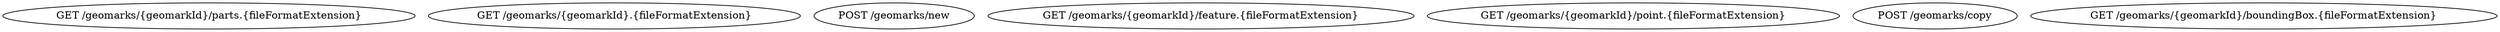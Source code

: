 digraph G {
  1 [ label="GET /geomarks/{geomarkId}/parts.{fileFormatExtension}" ];
  2 [ label="GET /geomarks/{geomarkId}.{fileFormatExtension}" ];
  3 [ label="POST /geomarks/new" ];
  4 [ label="GET /geomarks/{geomarkId}/feature.{fileFormatExtension}" ];
  5 [ label="GET /geomarks/{geomarkId}/point.{fileFormatExtension}" ];
  6 [ label="POST /geomarks/copy" ];
  7 [ label="GET /geomarks/{geomarkId}/boundingBox.{fileFormatExtension}" ];
}
